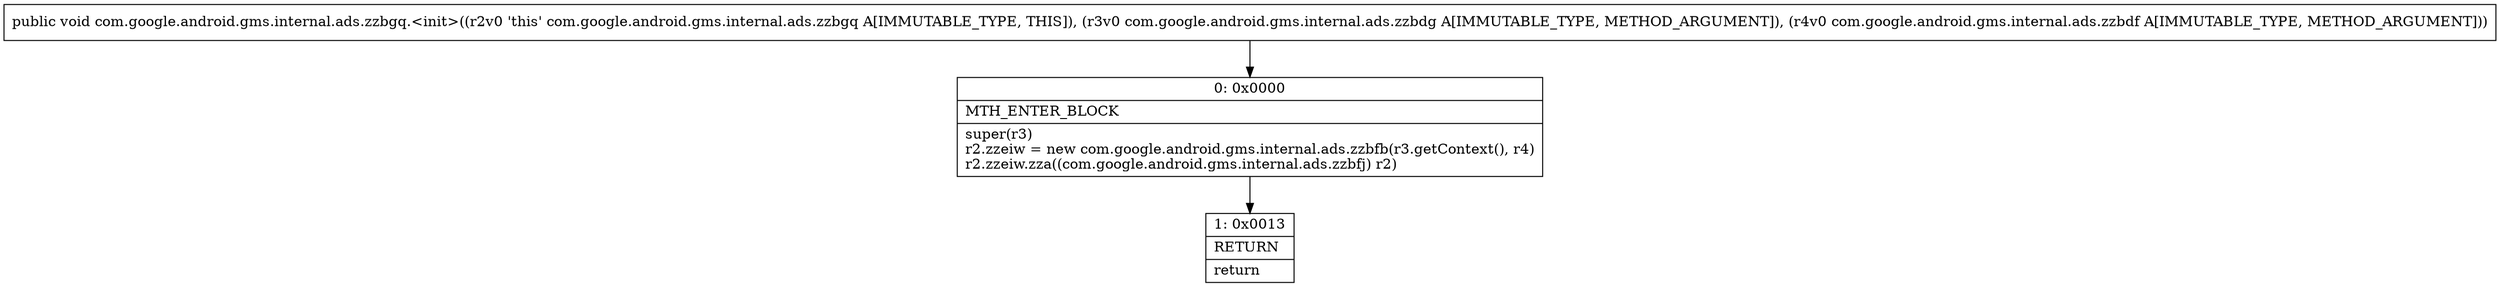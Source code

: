 digraph "CFG forcom.google.android.gms.internal.ads.zzbgq.\<init\>(Lcom\/google\/android\/gms\/internal\/ads\/zzbdg;Lcom\/google\/android\/gms\/internal\/ads\/zzbdf;)V" {
Node_0 [shape=record,label="{0\:\ 0x0000|MTH_ENTER_BLOCK\l|super(r3)\lr2.zzeiw = new com.google.android.gms.internal.ads.zzbfb(r3.getContext(), r4)\lr2.zzeiw.zza((com.google.android.gms.internal.ads.zzbfj) r2)\l}"];
Node_1 [shape=record,label="{1\:\ 0x0013|RETURN\l|return\l}"];
MethodNode[shape=record,label="{public void com.google.android.gms.internal.ads.zzbgq.\<init\>((r2v0 'this' com.google.android.gms.internal.ads.zzbgq A[IMMUTABLE_TYPE, THIS]), (r3v0 com.google.android.gms.internal.ads.zzbdg A[IMMUTABLE_TYPE, METHOD_ARGUMENT]), (r4v0 com.google.android.gms.internal.ads.zzbdf A[IMMUTABLE_TYPE, METHOD_ARGUMENT])) }"];
MethodNode -> Node_0;
Node_0 -> Node_1;
}

